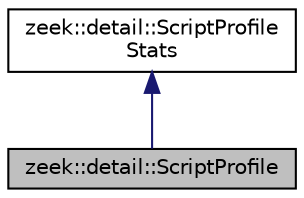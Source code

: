 digraph "zeek::detail::ScriptProfile"
{
 // LATEX_PDF_SIZE
  edge [fontname="Helvetica",fontsize="10",labelfontname="Helvetica",labelfontsize="10"];
  node [fontname="Helvetica",fontsize="10",shape=record];
  Node1 [label="zeek::detail::ScriptProfile",height=0.2,width=0.4,color="black", fillcolor="grey75", style="filled", fontcolor="black",tooltip=" "];
  Node2 -> Node1 [dir="back",color="midnightblue",fontsize="10",style="solid",fontname="Helvetica"];
  Node2 [label="zeek::detail::ScriptProfile\lStats",height=0.2,width=0.4,color="black", fillcolor="white", style="filled",URL="$da/d4f/classzeek_1_1detail_1_1ScriptProfileStats.html",tooltip=" "];
}
